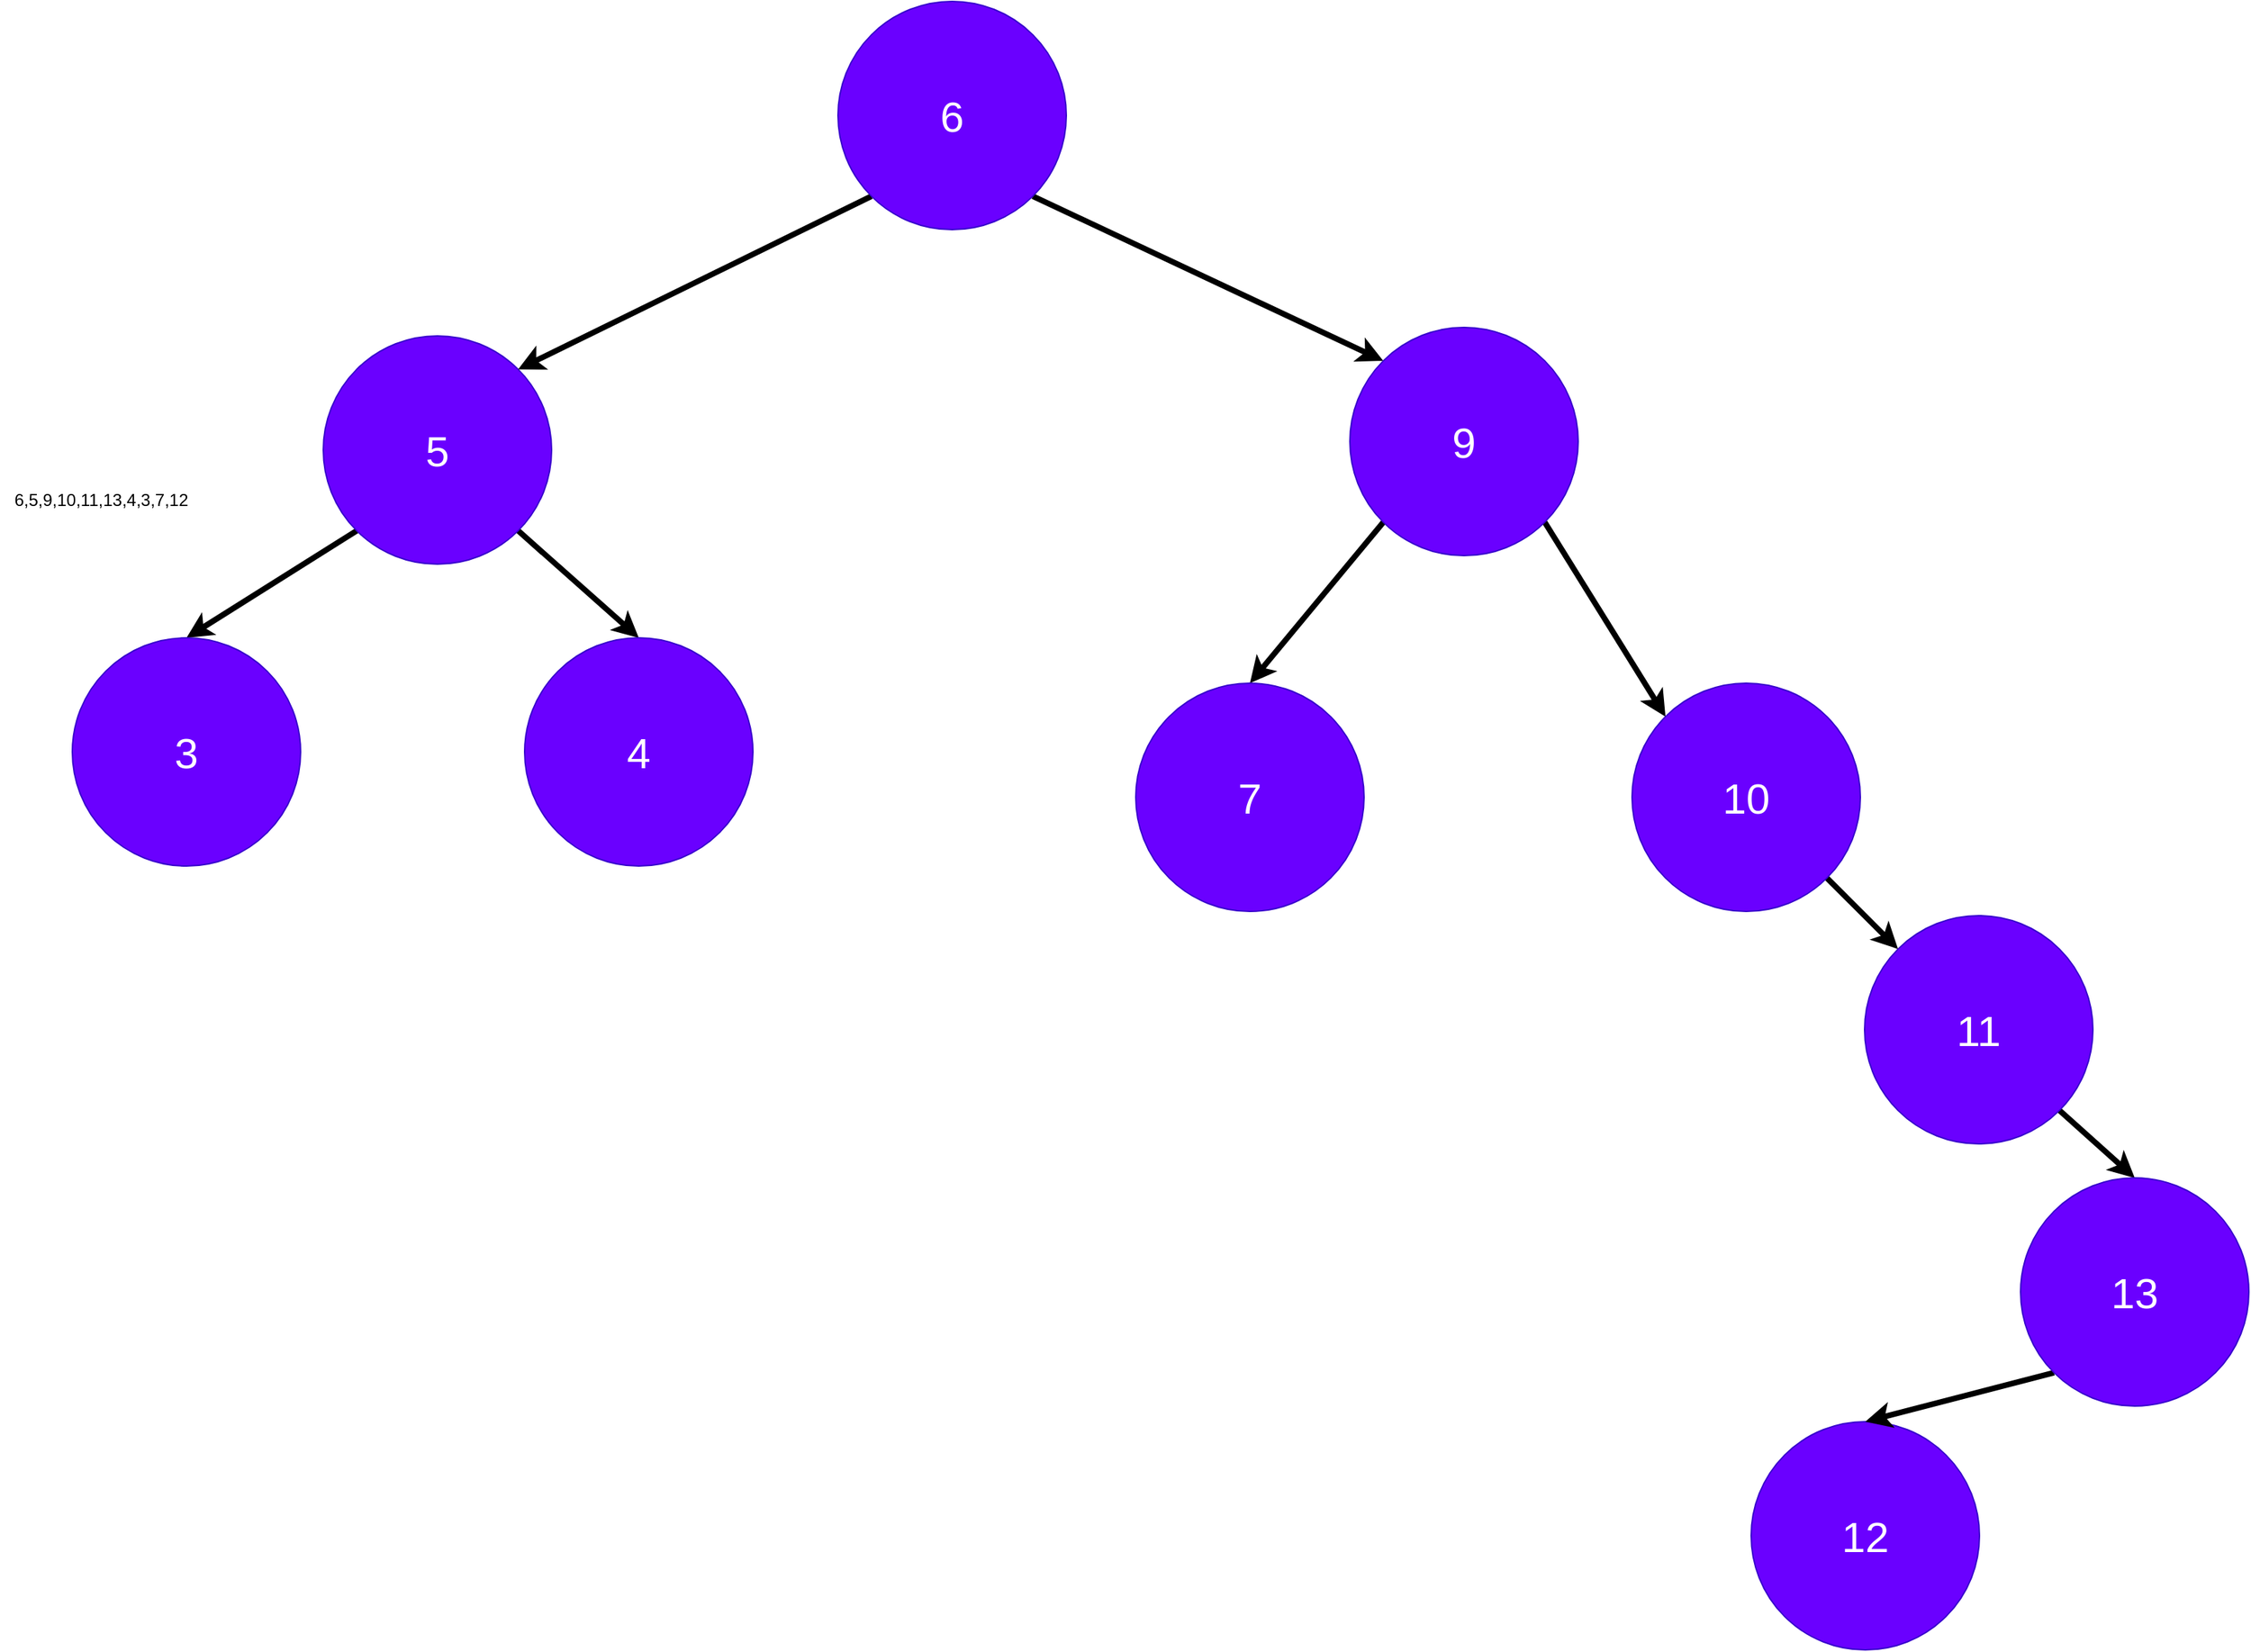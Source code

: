 <mxfile>
    <diagram id="fJbkaE9BTz9x1xylB1XG" name="Page-1">
        <mxGraphModel dx="1985" dy="1400" grid="0" gridSize="10" guides="1" tooltips="1" connect="1" arrows="1" fold="1" page="1" pageScale="1" pageWidth="1920" pageHeight="1200" background="#ffffff" math="0" shadow="0">
            <root>
                <mxCell id="0"/>
                <mxCell id="1" parent="0"/>
                <mxCell id="2" value="&lt;font color=&quot;#000000&quot;&gt;6,5,9,10,11,13,4,3,7,12&lt;/font&gt;" style="text;html=1;align=center;verticalAlign=middle;resizable=0;points=[];autosize=1;strokeColor=none;fillColor=none;" vertex="1" parent="1">
                    <mxGeometry x="199" y="366" width="141" height="26" as="geometry"/>
                </mxCell>
                <mxCell id="38" style="edgeStyle=none;html=1;exitX=1;exitY=1;exitDx=0;exitDy=0;entryX=0.5;entryY=0;entryDx=0;entryDy=0;strokeColor=#000000;strokeWidth=4;fontSize=30;fontColor=#000000;" edge="1" parent="1" source="3" target="12">
                    <mxGeometry relative="1" as="geometry"/>
                </mxCell>
                <mxCell id="39" style="edgeStyle=none;html=1;exitX=0;exitY=1;exitDx=0;exitDy=0;entryX=0.5;entryY=0;entryDx=0;entryDy=0;strokeColor=#000000;strokeWidth=4;fontSize=30;fontColor=#000000;" edge="1" parent="1" source="3" target="11">
                    <mxGeometry relative="1" as="geometry"/>
                </mxCell>
                <mxCell id="3" value="&lt;font style=&quot;font-size: 30px;&quot;&gt;5&lt;/font&gt;" style="ellipse;whiteSpace=wrap;html=1;fontColor=#ffffff;fillColor=#6a00ff;strokeColor=#3700CC;" vertex="1" parent="1">
                    <mxGeometry x="427" y="263" width="161" height="161" as="geometry"/>
                </mxCell>
                <mxCell id="15" style="edgeStyle=none;html=1;exitX=1;exitY=1;exitDx=0;exitDy=0;entryX=0;entryY=0;entryDx=0;entryDy=0;fontSize=30;fontColor=#000000;strokeWidth=4;strokeColor=#000000;" edge="1" parent="1" source="6" target="7">
                    <mxGeometry relative="1" as="geometry"/>
                </mxCell>
                <mxCell id="16" style="edgeStyle=none;html=1;exitX=0;exitY=1;exitDx=0;exitDy=0;entryX=1;entryY=0;entryDx=0;entryDy=0;strokeColor=#000000;strokeWidth=4;fontSize=30;fontColor=#000000;" edge="1" parent="1" source="6" target="3">
                    <mxGeometry relative="1" as="geometry"/>
                </mxCell>
                <mxCell id="6" value="&lt;font style=&quot;font-size: 30px;&quot;&gt;6&lt;/font&gt;" style="ellipse;whiteSpace=wrap;html=1;fontColor=#ffffff;fillColor=#6a00ff;strokeColor=#3700CC;" vertex="1" parent="1">
                    <mxGeometry x="790" y="27" width="161" height="161" as="geometry"/>
                </mxCell>
                <mxCell id="25" style="edgeStyle=none;html=1;exitX=1;exitY=1;exitDx=0;exitDy=0;entryX=0;entryY=0;entryDx=0;entryDy=0;strokeColor=#000000;strokeWidth=4;fontSize=30;fontColor=#000000;" edge="1" parent="1" source="7" target="8">
                    <mxGeometry relative="1" as="geometry"/>
                </mxCell>
                <mxCell id="37" style="edgeStyle=none;html=1;exitX=0;exitY=1;exitDx=0;exitDy=0;entryX=0.5;entryY=0;entryDx=0;entryDy=0;strokeColor=#000000;strokeWidth=4;fontSize=30;fontColor=#000000;" edge="1" parent="1" source="7" target="13">
                    <mxGeometry relative="1" as="geometry"/>
                </mxCell>
                <mxCell id="7" value="&lt;font style=&quot;font-size: 30px;&quot;&gt;9&lt;/font&gt;" style="ellipse;whiteSpace=wrap;html=1;fontColor=#ffffff;fillColor=#6a00ff;strokeColor=#3700CC;" vertex="1" parent="1">
                    <mxGeometry x="1151" y="257" width="161" height="161" as="geometry"/>
                </mxCell>
                <mxCell id="26" style="edgeStyle=none;html=1;exitX=1;exitY=1;exitDx=0;exitDy=0;entryX=0;entryY=0;entryDx=0;entryDy=0;strokeColor=#000000;strokeWidth=4;fontSize=30;fontColor=#000000;" edge="1" parent="1" source="8" target="9">
                    <mxGeometry relative="1" as="geometry"/>
                </mxCell>
                <mxCell id="8" value="&lt;font style=&quot;font-size: 30px;&quot;&gt;10&lt;/font&gt;" style="ellipse;whiteSpace=wrap;html=1;fontColor=#ffffff;fillColor=#6a00ff;strokeColor=#3700CC;" vertex="1" parent="1">
                    <mxGeometry x="1350" y="508" width="161" height="161" as="geometry"/>
                </mxCell>
                <mxCell id="40" style="edgeStyle=none;html=1;exitX=1;exitY=1;exitDx=0;exitDy=0;entryX=0.5;entryY=0;entryDx=0;entryDy=0;strokeColor=#000000;strokeWidth=4;fontSize=30;fontColor=#000000;" edge="1" parent="1" source="9" target="14">
                    <mxGeometry relative="1" as="geometry"/>
                </mxCell>
                <mxCell id="9" value="&lt;font style=&quot;font-size: 30px;&quot;&gt;11&lt;/font&gt;" style="ellipse;whiteSpace=wrap;html=1;fontColor=#ffffff;fillColor=#6a00ff;strokeColor=#3700CC;" vertex="1" parent="1">
                    <mxGeometry x="1514" y="672" width="161" height="161" as="geometry"/>
                </mxCell>
                <mxCell id="10" value="&lt;font style=&quot;font-size: 30px;&quot;&gt;12&lt;/font&gt;" style="ellipse;whiteSpace=wrap;html=1;fontColor=#ffffff;fillColor=#6a00ff;strokeColor=#3700CC;" vertex="1" parent="1">
                    <mxGeometry x="1434" y="1029" width="161" height="161" as="geometry"/>
                </mxCell>
                <mxCell id="11" value="&lt;font style=&quot;font-size: 30px;&quot;&gt;3&lt;/font&gt;" style="ellipse;whiteSpace=wrap;html=1;fontColor=#ffffff;fillColor=#6a00ff;strokeColor=#3700CC;" vertex="1" parent="1">
                    <mxGeometry x="250" y="476" width="161" height="161" as="geometry"/>
                </mxCell>
                <mxCell id="12" value="&lt;font style=&quot;font-size: 30px;&quot;&gt;4&lt;/font&gt;" style="ellipse;whiteSpace=wrap;html=1;fontColor=#ffffff;fillColor=#6a00ff;strokeColor=#3700CC;" vertex="1" parent="1">
                    <mxGeometry x="569" y="476" width="161" height="161" as="geometry"/>
                </mxCell>
                <mxCell id="13" value="&lt;font style=&quot;font-size: 30px;&quot;&gt;7&lt;/font&gt;" style="ellipse;whiteSpace=wrap;html=1;fontColor=#ffffff;fillColor=#6a00ff;strokeColor=#3700CC;" vertex="1" parent="1">
                    <mxGeometry x="1000" y="508" width="161" height="161" as="geometry"/>
                </mxCell>
                <mxCell id="42" style="edgeStyle=none;html=1;exitX=0;exitY=1;exitDx=0;exitDy=0;entryX=0.5;entryY=0;entryDx=0;entryDy=0;strokeColor=#000000;strokeWidth=4;fontSize=30;fontColor=#000000;" edge="1" parent="1" source="14" target="10">
                    <mxGeometry relative="1" as="geometry"/>
                </mxCell>
                <mxCell id="14" value="&lt;font style=&quot;font-size: 30px;&quot;&gt;13&lt;/font&gt;" style="ellipse;whiteSpace=wrap;html=1;fontColor=#ffffff;fillColor=#6a00ff;strokeColor=#3700CC;" vertex="1" parent="1">
                    <mxGeometry x="1624" y="857" width="161" height="161" as="geometry"/>
                </mxCell>
            </root>
        </mxGraphModel>
    </diagram>
</mxfile>